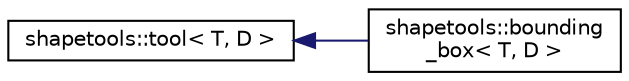 digraph "Graphical Class Hierarchy"
{
  edge [fontname="Helvetica",fontsize="10",labelfontname="Helvetica",labelfontsize="10"];
  node [fontname="Helvetica",fontsize="10",shape=record];
  rankdir="LR";
  Node1 [label="shapetools::tool\< T, D \>",height=0.2,width=0.4,color="black", fillcolor="white", style="filled",URL="$classshapetools_1_1tool.html"];
  Node1 -> Node2 [dir="back",color="midnightblue",fontsize="10",style="solid",fontname="Helvetica"];
  Node2 [label="shapetools::bounding\l_box\< T, D \>",height=0.2,width=0.4,color="black", fillcolor="white", style="filled",URL="$classshapetools_1_1bounding__box.html"];
}
